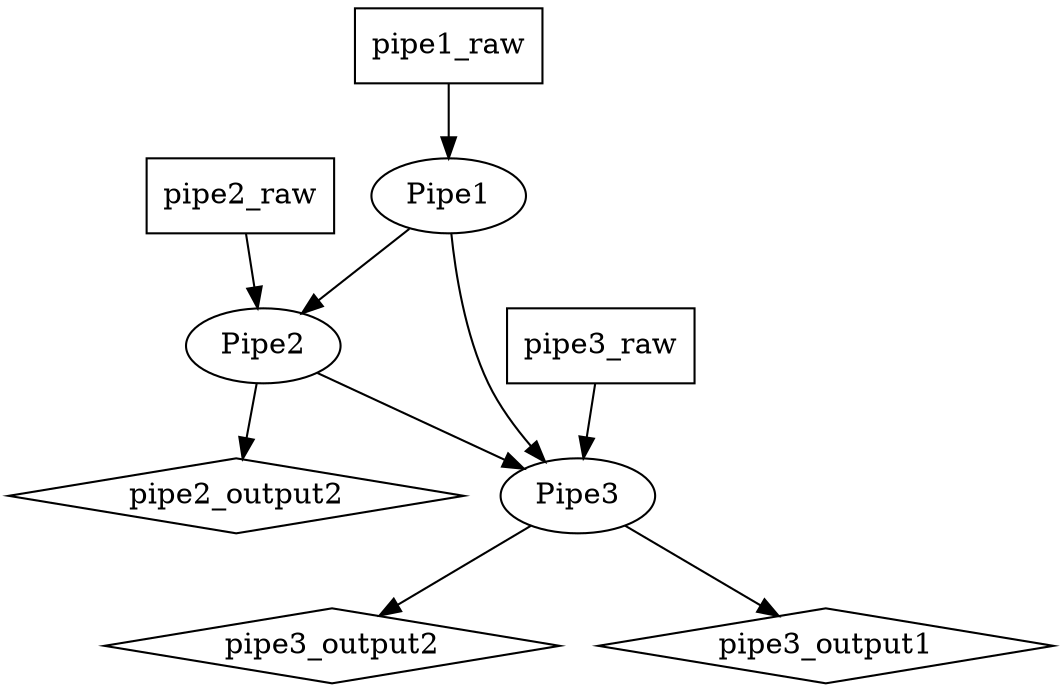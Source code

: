 digraph {
	A [label=Pipe3]
	B [label=Pipe1]
	C [label=Pipe2]
	D [label=pipe1_raw shape=rectangle]
	E [label=pipe2_raw shape=rectangle]
	F [label=pipe3_raw shape=rectangle]
	G [label=pipe3_output2 shape=diamond]
	H [label=pipe2_output2 shape=diamond]
	I [label=pipe3_output1 shape=diamond]
	B -> A
	B -> C
	C -> A
	D -> B
	E -> C
	F -> A
	A -> G
	C -> H
	A -> I
}
